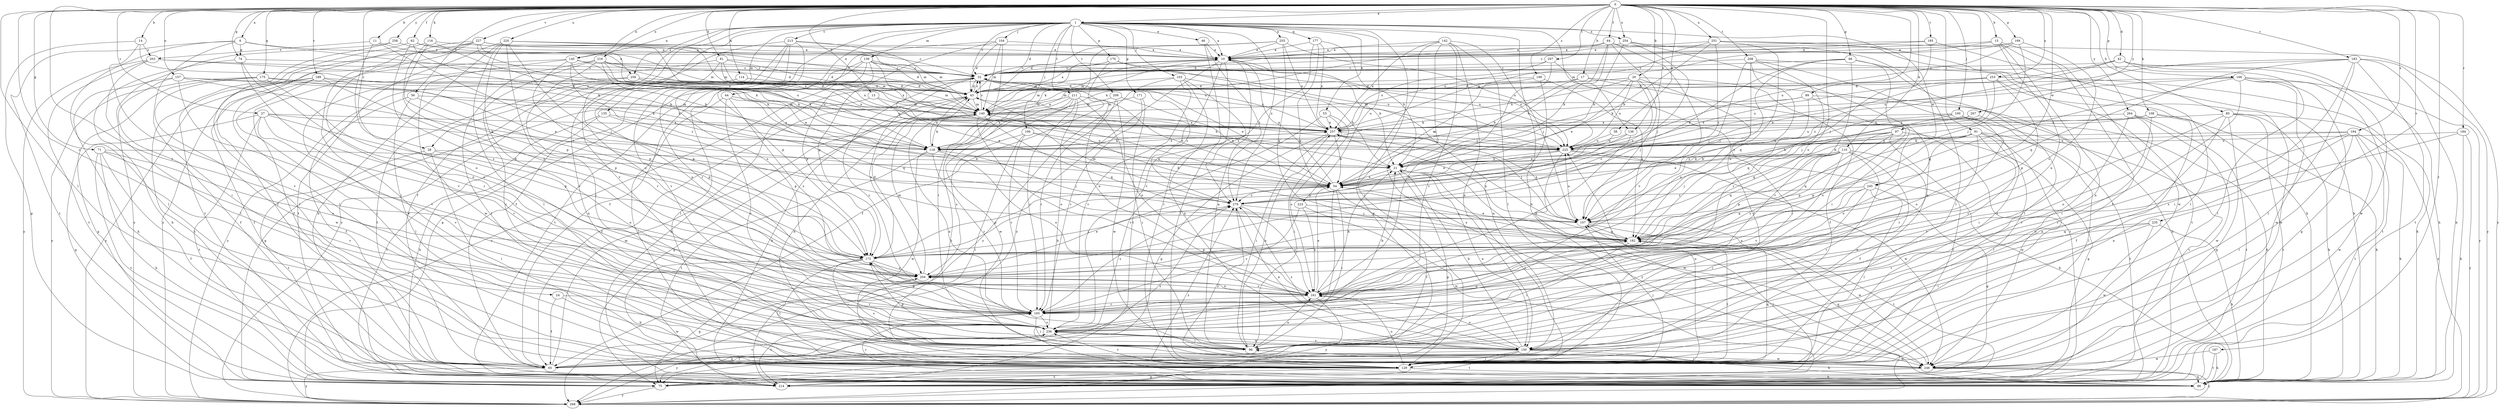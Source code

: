 strict digraph  {
0;
1;
6;
10;
11;
13;
14;
15;
17;
20;
21;
24;
27;
28;
32;
38;
42;
43;
44;
46;
53;
54;
56;
62;
64;
65;
66;
71;
74;
75;
80;
81;
86;
89;
91;
96;
97;
100;
103;
104;
106;
107;
108;
110;
114;
116;
118;
129;
135;
136;
139;
140;
142;
145;
150;
157;
161;
166;
169;
170;
171;
172;
175;
177;
182;
183;
184;
185;
187;
189;
193;
194;
199;
203;
204;
207;
208;
209;
211;
213;
214;
216;
220;
223;
225;
227;
235;
236;
245;
246;
251;
253;
254;
255;
256;
257;
258;
264;
267;
268;
279;
0 -> 1  [label=a];
0 -> 6  [label=a];
0 -> 11  [label=b];
0 -> 13  [label=b];
0 -> 14  [label=b];
0 -> 15  [label=b];
0 -> 17  [label=b];
0 -> 20  [label=b];
0 -> 24  [label=c];
0 -> 27  [label=c];
0 -> 28  [label=c];
0 -> 38  [label=d];
0 -> 42  [label=d];
0 -> 56  [label=f];
0 -> 62  [label=f];
0 -> 64  [label=f];
0 -> 66  [label=g];
0 -> 71  [label=g];
0 -> 74  [label=g];
0 -> 80  [label=h];
0 -> 81  [label=h];
0 -> 89  [label=i];
0 -> 91  [label=i];
0 -> 97  [label=j];
0 -> 100  [label=j];
0 -> 108  [label=k];
0 -> 110  [label=k];
0 -> 114  [label=k];
0 -> 116  [label=k];
0 -> 129  [label=l];
0 -> 145  [label=n];
0 -> 157  [label=o];
0 -> 161  [label=o];
0 -> 166  [label=p];
0 -> 169  [label=p];
0 -> 175  [label=q];
0 -> 183  [label=r];
0 -> 184  [label=r];
0 -> 185  [label=r];
0 -> 187  [label=r];
0 -> 189  [label=r];
0 -> 193  [label=r];
0 -> 194  [label=s];
0 -> 199  [label=s];
0 -> 207  [label=t];
0 -> 208  [label=t];
0 -> 216  [label=u];
0 -> 220  [label=u];
0 -> 227  [label=v];
0 -> 235  [label=v];
0 -> 245  [label=w];
0 -> 251  [label=x];
0 -> 253  [label=x];
0 -> 254  [label=x];
0 -> 258  [label=y];
0 -> 264  [label=y];
0 -> 267  [label=y];
0 -> 136  [label=n];
1 -> 10  [label=a];
1 -> 28  [label=c];
1 -> 32  [label=c];
1 -> 43  [label=d];
1 -> 44  [label=e];
1 -> 46  [label=e];
1 -> 53  [label=e];
1 -> 65  [label=f];
1 -> 86  [label=h];
1 -> 103  [label=j];
1 -> 104  [label=j];
1 -> 106  [label=j];
1 -> 129  [label=l];
1 -> 135  [label=m];
1 -> 136  [label=m];
1 -> 139  [label=m];
1 -> 145  [label=n];
1 -> 161  [label=o];
1 -> 170  [label=p];
1 -> 171  [label=p];
1 -> 177  [label=q];
1 -> 209  [label=t];
1 -> 211  [label=t];
1 -> 213  [label=t];
1 -> 223  [label=u];
1 -> 236  [label=v];
1 -> 245  [label=w];
1 -> 254  [label=x];
1 -> 255  [label=x];
1 -> 256  [label=x];
1 -> 279  [label=z];
6 -> 74  [label=g];
6 -> 96  [label=i];
6 -> 129  [label=l];
6 -> 214  [label=t];
6 -> 256  [label=x];
6 -> 257  [label=x];
10 -> 32  [label=c];
10 -> 107  [label=j];
10 -> 129  [label=l];
10 -> 140  [label=m];
10 -> 214  [label=t];
10 -> 225  [label=u];
10 -> 268  [label=y];
11 -> 107  [label=j];
11 -> 140  [label=m];
11 -> 161  [label=o];
11 -> 203  [label=s];
13 -> 54  [label=e];
13 -> 75  [label=g];
13 -> 140  [label=m];
14 -> 75  [label=g];
14 -> 118  [label=k];
14 -> 203  [label=s];
14 -> 236  [label=v];
15 -> 10  [label=a];
15 -> 65  [label=f];
15 -> 150  [label=n];
15 -> 161  [label=o];
15 -> 246  [label=w];
15 -> 257  [label=x];
17 -> 21  [label=b];
17 -> 43  [label=d];
17 -> 86  [label=h];
17 -> 214  [label=t];
20 -> 43  [label=d];
20 -> 54  [label=e];
20 -> 65  [label=f];
20 -> 96  [label=i];
20 -> 107  [label=j];
20 -> 140  [label=m];
20 -> 225  [label=u];
20 -> 257  [label=x];
20 -> 279  [label=z];
21 -> 54  [label=e];
21 -> 75  [label=g];
21 -> 129  [label=l];
21 -> 150  [label=n];
21 -> 246  [label=w];
24 -> 65  [label=f];
24 -> 193  [label=r];
24 -> 246  [label=w];
27 -> 75  [label=g];
27 -> 118  [label=k];
27 -> 172  [label=p];
27 -> 193  [label=r];
27 -> 214  [label=t];
27 -> 236  [label=v];
27 -> 257  [label=x];
28 -> 21  [label=b];
28 -> 129  [label=l];
28 -> 161  [label=o];
28 -> 214  [label=t];
32 -> 43  [label=d];
32 -> 54  [label=e];
32 -> 86  [label=h];
32 -> 161  [label=o];
32 -> 204  [label=s];
32 -> 279  [label=z];
38 -> 54  [label=e];
38 -> 225  [label=u];
42 -> 32  [label=c];
42 -> 54  [label=e];
42 -> 86  [label=h];
42 -> 129  [label=l];
42 -> 246  [label=w];
42 -> 279  [label=z];
43 -> 10  [label=a];
43 -> 21  [label=b];
43 -> 32  [label=c];
43 -> 65  [label=f];
43 -> 86  [label=h];
43 -> 140  [label=m];
44 -> 129  [label=l];
44 -> 140  [label=m];
44 -> 182  [label=q];
44 -> 204  [label=s];
44 -> 236  [label=v];
46 -> 10  [label=a];
46 -> 129  [label=l];
46 -> 279  [label=z];
53 -> 96  [label=i];
53 -> 161  [label=o];
53 -> 236  [label=v];
53 -> 257  [label=x];
54 -> 10  [label=a];
54 -> 65  [label=f];
54 -> 96  [label=i];
54 -> 172  [label=p];
54 -> 193  [label=r];
54 -> 279  [label=z];
56 -> 65  [label=f];
56 -> 129  [label=l];
56 -> 140  [label=m];
56 -> 172  [label=p];
62 -> 10  [label=a];
62 -> 21  [label=b];
62 -> 32  [label=c];
62 -> 204  [label=s];
62 -> 214  [label=t];
64 -> 10  [label=a];
64 -> 21  [label=b];
64 -> 54  [label=e];
64 -> 86  [label=h];
64 -> 107  [label=j];
64 -> 118  [label=k];
64 -> 236  [label=v];
65 -> 140  [label=m];
65 -> 236  [label=v];
65 -> 268  [label=y];
65 -> 279  [label=z];
66 -> 32  [label=c];
66 -> 54  [label=e];
66 -> 96  [label=i];
66 -> 107  [label=j];
66 -> 129  [label=l];
66 -> 236  [label=v];
71 -> 21  [label=b];
71 -> 65  [label=f];
71 -> 86  [label=h];
71 -> 204  [label=s];
71 -> 214  [label=t];
71 -> 236  [label=v];
74 -> 32  [label=c];
74 -> 86  [label=h];
74 -> 161  [label=o];
74 -> 193  [label=r];
75 -> 107  [label=j];
75 -> 268  [label=y];
80 -> 75  [label=g];
80 -> 86  [label=h];
80 -> 150  [label=n];
80 -> 193  [label=r];
80 -> 214  [label=t];
80 -> 257  [label=x];
80 -> 268  [label=y];
81 -> 32  [label=c];
81 -> 43  [label=d];
81 -> 140  [label=m];
81 -> 172  [label=p];
81 -> 246  [label=w];
81 -> 257  [label=x];
86 -> 193  [label=r];
86 -> 279  [label=z];
89 -> 96  [label=i];
89 -> 118  [label=k];
89 -> 140  [label=m];
89 -> 161  [label=o];
89 -> 182  [label=q];
91 -> 21  [label=b];
91 -> 129  [label=l];
91 -> 161  [label=o];
91 -> 172  [label=p];
91 -> 193  [label=r];
91 -> 214  [label=t];
91 -> 225  [label=u];
91 -> 236  [label=v];
91 -> 246  [label=w];
96 -> 10  [label=a];
96 -> 161  [label=o];
96 -> 204  [label=s];
96 -> 246  [label=w];
96 -> 257  [label=x];
97 -> 21  [label=b];
97 -> 54  [label=e];
97 -> 75  [label=g];
97 -> 129  [label=l];
97 -> 172  [label=p];
97 -> 182  [label=q];
97 -> 225  [label=u];
100 -> 54  [label=e];
100 -> 86  [label=h];
100 -> 161  [label=o];
100 -> 182  [label=q];
100 -> 214  [label=t];
100 -> 257  [label=x];
103 -> 21  [label=b];
103 -> 43  [label=d];
103 -> 150  [label=n];
103 -> 236  [label=v];
103 -> 268  [label=y];
103 -> 279  [label=z];
104 -> 10  [label=a];
104 -> 43  [label=d];
104 -> 65  [label=f];
104 -> 96  [label=i];
104 -> 140  [label=m];
104 -> 172  [label=p];
106 -> 54  [label=e];
106 -> 129  [label=l];
106 -> 193  [label=r];
106 -> 204  [label=s];
106 -> 225  [label=u];
107 -> 182  [label=q];
107 -> 214  [label=t];
107 -> 225  [label=u];
107 -> 246  [label=w];
107 -> 257  [label=x];
108 -> 65  [label=f];
108 -> 86  [label=h];
108 -> 161  [label=o];
108 -> 225  [label=u];
108 -> 257  [label=x];
110 -> 21  [label=b];
110 -> 54  [label=e];
110 -> 65  [label=f];
110 -> 96  [label=i];
110 -> 107  [label=j];
110 -> 150  [label=n];
110 -> 172  [label=p];
110 -> 182  [label=q];
110 -> 204  [label=s];
110 -> 236  [label=v];
114 -> 43  [label=d];
114 -> 140  [label=m];
114 -> 150  [label=n];
114 -> 204  [label=s];
116 -> 10  [label=a];
116 -> 21  [label=b];
116 -> 129  [label=l];
116 -> 172  [label=p];
116 -> 204  [label=s];
118 -> 10  [label=a];
118 -> 43  [label=d];
118 -> 107  [label=j];
118 -> 161  [label=o];
118 -> 193  [label=r];
118 -> 214  [label=t];
118 -> 246  [label=w];
118 -> 257  [label=x];
129 -> 43  [label=d];
129 -> 86  [label=h];
129 -> 107  [label=j];
129 -> 161  [label=o];
129 -> 182  [label=q];
129 -> 214  [label=t];
129 -> 225  [label=u];
129 -> 236  [label=v];
129 -> 279  [label=z];
135 -> 86  [label=h];
135 -> 172  [label=p];
135 -> 214  [label=t];
135 -> 257  [label=x];
136 -> 161  [label=o];
136 -> 172  [label=p];
136 -> 225  [label=u];
139 -> 32  [label=c];
139 -> 43  [label=d];
139 -> 54  [label=e];
139 -> 75  [label=g];
139 -> 129  [label=l];
139 -> 172  [label=p];
139 -> 214  [label=t];
139 -> 225  [label=u];
140 -> 32  [label=c];
140 -> 75  [label=g];
140 -> 118  [label=k];
140 -> 150  [label=n];
140 -> 161  [label=o];
140 -> 182  [label=q];
140 -> 225  [label=u];
140 -> 257  [label=x];
142 -> 10  [label=a];
142 -> 75  [label=g];
142 -> 107  [label=j];
142 -> 129  [label=l];
142 -> 150  [label=n];
142 -> 236  [label=v];
142 -> 257  [label=x];
142 -> 268  [label=y];
145 -> 32  [label=c];
145 -> 65  [label=f];
145 -> 118  [label=k];
145 -> 172  [label=p];
145 -> 225  [label=u];
145 -> 246  [label=w];
145 -> 279  [label=z];
150 -> 21  [label=b];
150 -> 65  [label=f];
150 -> 86  [label=h];
150 -> 129  [label=l];
150 -> 161  [label=o];
150 -> 172  [label=p];
150 -> 214  [label=t];
150 -> 236  [label=v];
150 -> 246  [label=w];
150 -> 279  [label=z];
157 -> 43  [label=d];
157 -> 65  [label=f];
157 -> 86  [label=h];
157 -> 118  [label=k];
157 -> 236  [label=v];
157 -> 279  [label=z];
161 -> 21  [label=b];
161 -> 54  [label=e];
161 -> 193  [label=r];
161 -> 204  [label=s];
161 -> 268  [label=y];
166 -> 43  [label=d];
166 -> 75  [label=g];
166 -> 96  [label=i];
166 -> 118  [label=k];
166 -> 182  [label=q];
166 -> 214  [label=t];
166 -> 246  [label=w];
166 -> 268  [label=y];
169 -> 10  [label=a];
169 -> 107  [label=j];
169 -> 204  [label=s];
169 -> 225  [label=u];
169 -> 257  [label=x];
170 -> 21  [label=b];
170 -> 32  [label=c];
170 -> 65  [label=f];
170 -> 140  [label=m];
170 -> 225  [label=u];
171 -> 96  [label=i];
171 -> 140  [label=m];
171 -> 193  [label=r];
172 -> 43  [label=d];
172 -> 86  [label=h];
172 -> 96  [label=i];
172 -> 129  [label=l];
172 -> 193  [label=r];
172 -> 204  [label=s];
172 -> 279  [label=z];
175 -> 43  [label=d];
175 -> 54  [label=e];
175 -> 75  [label=g];
175 -> 204  [label=s];
175 -> 246  [label=w];
175 -> 268  [label=y];
177 -> 10  [label=a];
177 -> 21  [label=b];
177 -> 182  [label=q];
177 -> 236  [label=v];
177 -> 257  [label=x];
182 -> 43  [label=d];
182 -> 54  [label=e];
182 -> 96  [label=i];
182 -> 129  [label=l];
182 -> 172  [label=p];
182 -> 257  [label=x];
183 -> 32  [label=c];
183 -> 86  [label=h];
183 -> 96  [label=i];
183 -> 129  [label=l];
183 -> 182  [label=q];
183 -> 214  [label=t];
183 -> 225  [label=u];
183 -> 268  [label=y];
184 -> 86  [label=h];
184 -> 204  [label=s];
184 -> 225  [label=u];
184 -> 268  [label=y];
185 -> 10  [label=a];
185 -> 32  [label=c];
185 -> 107  [label=j];
185 -> 129  [label=l];
187 -> 86  [label=h];
187 -> 214  [label=t];
187 -> 246  [label=w];
189 -> 43  [label=d];
189 -> 65  [label=f];
189 -> 96  [label=i];
189 -> 118  [label=k];
189 -> 172  [label=p];
189 -> 214  [label=t];
189 -> 268  [label=y];
193 -> 21  [label=b];
193 -> 32  [label=c];
193 -> 96  [label=i];
193 -> 172  [label=p];
193 -> 214  [label=t];
193 -> 236  [label=v];
193 -> 279  [label=z];
194 -> 86  [label=h];
194 -> 118  [label=k];
194 -> 129  [label=l];
194 -> 150  [label=n];
194 -> 193  [label=r];
194 -> 214  [label=t];
194 -> 225  [label=u];
194 -> 246  [label=w];
199 -> 43  [label=d];
199 -> 54  [label=e];
199 -> 150  [label=n];
199 -> 182  [label=q];
203 -> 32  [label=c];
203 -> 118  [label=k];
203 -> 129  [label=l];
203 -> 214  [label=t];
203 -> 268  [label=y];
204 -> 54  [label=e];
204 -> 75  [label=g];
204 -> 140  [label=m];
204 -> 161  [label=o];
207 -> 32  [label=c];
207 -> 65  [label=f];
207 -> 161  [label=o];
207 -> 257  [label=x];
208 -> 32  [label=c];
208 -> 107  [label=j];
208 -> 129  [label=l];
208 -> 161  [label=o];
208 -> 182  [label=q];
208 -> 193  [label=r];
208 -> 214  [label=t];
209 -> 54  [label=e];
209 -> 140  [label=m];
209 -> 193  [label=r];
209 -> 246  [label=w];
211 -> 54  [label=e];
211 -> 86  [label=h];
211 -> 118  [label=k];
211 -> 140  [label=m];
211 -> 161  [label=o];
211 -> 193  [label=r];
211 -> 214  [label=t];
211 -> 246  [label=w];
213 -> 10  [label=a];
213 -> 65  [label=f];
213 -> 140  [label=m];
213 -> 172  [label=p];
213 -> 193  [label=r];
213 -> 236  [label=v];
213 -> 268  [label=y];
216 -> 32  [label=c];
216 -> 43  [label=d];
216 -> 54  [label=e];
216 -> 96  [label=i];
216 -> 118  [label=k];
216 -> 129  [label=l];
216 -> 193  [label=r];
216 -> 257  [label=x];
220 -> 10  [label=a];
220 -> 86  [label=h];
220 -> 96  [label=i];
220 -> 129  [label=l];
220 -> 140  [label=m];
220 -> 161  [label=o];
220 -> 214  [label=t];
220 -> 225  [label=u];
220 -> 236  [label=v];
223 -> 107  [label=j];
223 -> 161  [label=o];
223 -> 193  [label=r];
223 -> 246  [label=w];
225 -> 21  [label=b];
225 -> 54  [label=e];
225 -> 86  [label=h];
225 -> 246  [label=w];
225 -> 268  [label=y];
227 -> 10  [label=a];
227 -> 65  [label=f];
227 -> 96  [label=i];
227 -> 118  [label=k];
227 -> 140  [label=m];
227 -> 225  [label=u];
227 -> 236  [label=v];
227 -> 257  [label=x];
227 -> 268  [label=y];
235 -> 86  [label=h];
235 -> 96  [label=i];
235 -> 182  [label=q];
235 -> 193  [label=r];
235 -> 246  [label=w];
236 -> 75  [label=g];
236 -> 96  [label=i];
236 -> 150  [label=n];
236 -> 182  [label=q];
236 -> 268  [label=y];
245 -> 75  [label=g];
245 -> 96  [label=i];
245 -> 129  [label=l];
245 -> 161  [label=o];
245 -> 182  [label=q];
245 -> 279  [label=z];
246 -> 75  [label=g];
246 -> 86  [label=h];
246 -> 96  [label=i];
246 -> 182  [label=q];
246 -> 268  [label=y];
251 -> 10  [label=a];
251 -> 21  [label=b];
251 -> 43  [label=d];
251 -> 86  [label=h];
251 -> 204  [label=s];
251 -> 268  [label=y];
251 -> 279  [label=z];
253 -> 43  [label=d];
253 -> 86  [label=h];
253 -> 107  [label=j];
253 -> 140  [label=m];
253 -> 172  [label=p];
253 -> 225  [label=u];
253 -> 246  [label=w];
254 -> 10  [label=a];
254 -> 21  [label=b];
254 -> 129  [label=l];
254 -> 150  [label=n];
254 -> 204  [label=s];
255 -> 10  [label=a];
255 -> 43  [label=d];
255 -> 118  [label=k];
255 -> 182  [label=q];
255 -> 225  [label=u];
255 -> 257  [label=x];
256 -> 43  [label=d];
256 -> 65  [label=f];
256 -> 225  [label=u];
256 -> 257  [label=x];
256 -> 268  [label=y];
257 -> 32  [label=c];
257 -> 54  [label=e];
257 -> 75  [label=g];
257 -> 96  [label=i];
257 -> 107  [label=j];
257 -> 118  [label=k];
257 -> 225  [label=u];
258 -> 10  [label=a];
258 -> 129  [label=l];
258 -> 268  [label=y];
264 -> 150  [label=n];
264 -> 214  [label=t];
264 -> 236  [label=v];
264 -> 246  [label=w];
264 -> 257  [label=x];
267 -> 129  [label=l];
267 -> 257  [label=x];
267 -> 279  [label=z];
268 -> 32  [label=c];
279 -> 107  [label=j];
279 -> 140  [label=m];
279 -> 150  [label=n];
279 -> 161  [label=o];
}
